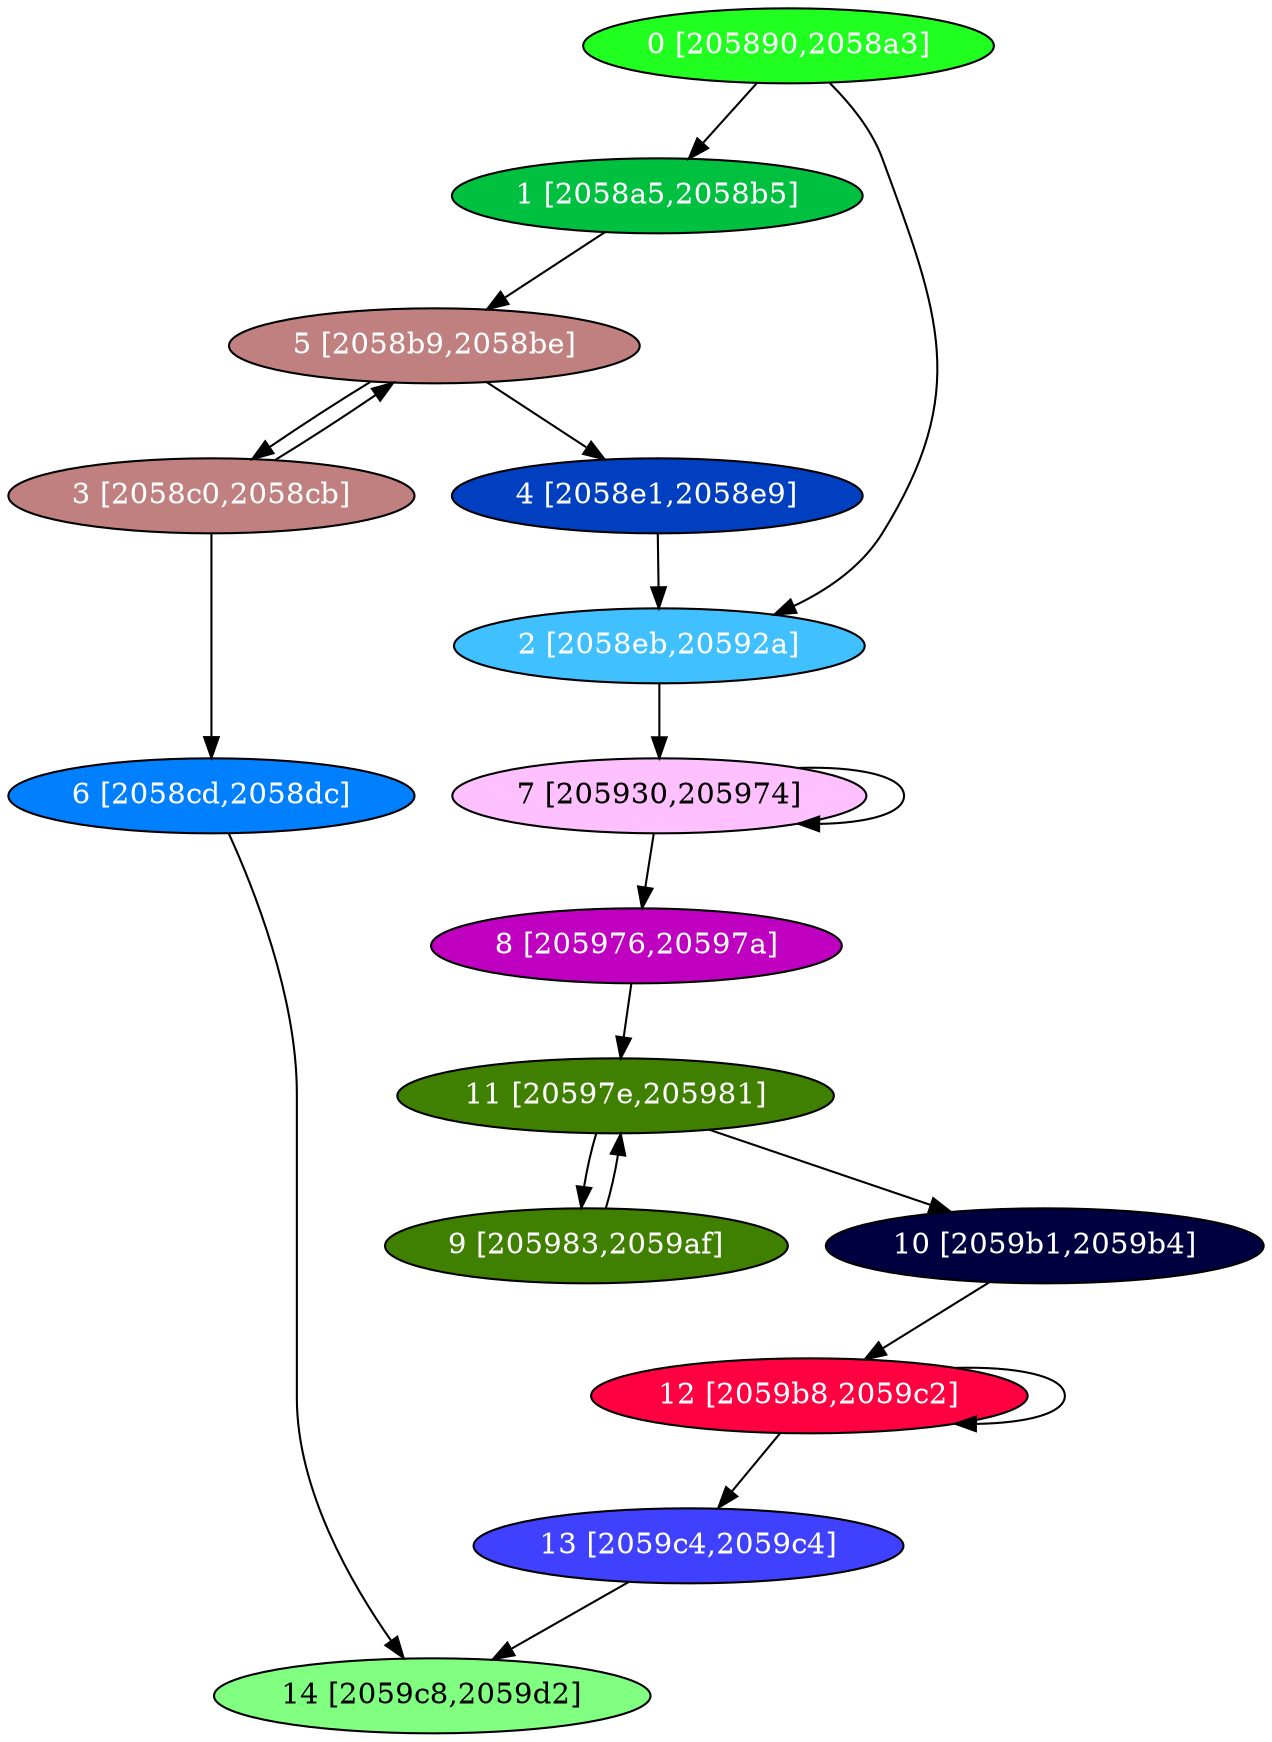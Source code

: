 diGraph libnss3{
	libnss3_0  [style=filled fillcolor="#20FF20" fontcolor="#ffffff" shape=oval label="0 [205890,2058a3]"]
	libnss3_1  [style=filled fillcolor="#00C040" fontcolor="#ffffff" shape=oval label="1 [2058a5,2058b5]"]
	libnss3_2  [style=filled fillcolor="#40C0FF" fontcolor="#ffffff" shape=oval label="2 [2058eb,20592a]"]
	libnss3_3  [style=filled fillcolor="#C08080" fontcolor="#ffffff" shape=oval label="3 [2058c0,2058cb]"]
	libnss3_4  [style=filled fillcolor="#0040C0" fontcolor="#ffffff" shape=oval label="4 [2058e1,2058e9]"]
	libnss3_5  [style=filled fillcolor="#C08080" fontcolor="#ffffff" shape=oval label="5 [2058b9,2058be]"]
	libnss3_6  [style=filled fillcolor="#0080FF" fontcolor="#ffffff" shape=oval label="6 [2058cd,2058dc]"]
	libnss3_7  [style=filled fillcolor="#FFC0FF" fontcolor="#000000" shape=oval label="7 [205930,205974]"]
	libnss3_8  [style=filled fillcolor="#C000C0" fontcolor="#ffffff" shape=oval label="8 [205976,20597a]"]
	libnss3_9  [style=filled fillcolor="#408000" fontcolor="#ffffff" shape=oval label="9 [205983,2059af]"]
	libnss3_a  [style=filled fillcolor="#000040" fontcolor="#ffffff" shape=oval label="10 [2059b1,2059b4]"]
	libnss3_b  [style=filled fillcolor="#408000" fontcolor="#ffffff" shape=oval label="11 [20597e,205981]"]
	libnss3_c  [style=filled fillcolor="#FF0040" fontcolor="#ffffff" shape=oval label="12 [2059b8,2059c2]"]
	libnss3_d  [style=filled fillcolor="#4040FF" fontcolor="#ffffff" shape=oval label="13 [2059c4,2059c4]"]
	libnss3_e  [style=filled fillcolor="#80FF80" fontcolor="#000000" shape=oval label="14 [2059c8,2059d2]"]

	libnss3_0 -> libnss3_1
	libnss3_0 -> libnss3_2
	libnss3_1 -> libnss3_5
	libnss3_2 -> libnss3_7
	libnss3_3 -> libnss3_5
	libnss3_3 -> libnss3_6
	libnss3_4 -> libnss3_2
	libnss3_5 -> libnss3_3
	libnss3_5 -> libnss3_4
	libnss3_6 -> libnss3_e
	libnss3_7 -> libnss3_7
	libnss3_7 -> libnss3_8
	libnss3_8 -> libnss3_b
	libnss3_9 -> libnss3_b
	libnss3_a -> libnss3_c
	libnss3_b -> libnss3_9
	libnss3_b -> libnss3_a
	libnss3_c -> libnss3_c
	libnss3_c -> libnss3_d
	libnss3_d -> libnss3_e
}